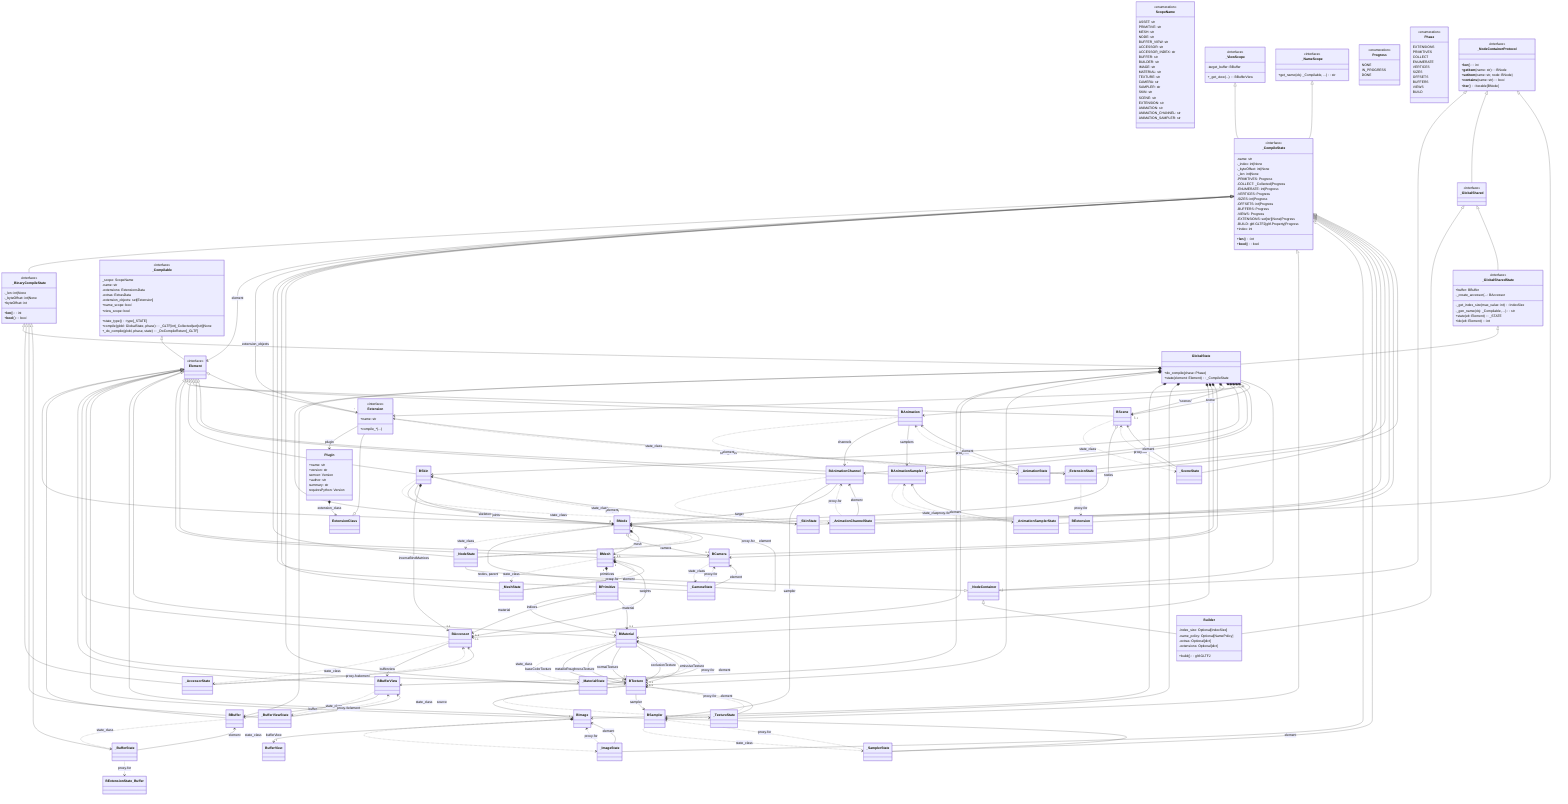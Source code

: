 classDiagram

    class ScopeName {
        <<enumeration>>
        ASSET: str
        PRIMITIVE: str
        MESH: str
        NODE: str
        BUFFER_VIEW: str
        ACCESSOR: str
        ACCESSOR_INDEX: str
        BUFFER: str
        BUILDER: str
        IMAGE: str
        MATERIAL: str
        TEXTURE: str
        CAMERA: str
        SAMPLER: str
        SKIN: str
        SCENE: str
        EXTENSION: str
        ANIMATION: str
        ANIMATION_CHANNEL: str
        ANIMATION_SAMPLER: str
    }

    class _CompileState {
        <<interface>>
        -name: str
        -_index: int|None
        -_byteOffset: int|None
        -_len: int|None
        -PRIMITIVES: Progress
        -COLLECT: _Collected|Progress
        -ENUMERATE: int|Progress
        -VERTICES: Progress
        -SIZES: int|Progress
        -OFFSETS: int|Progress
        -BUFFERS: Progress
        -VIEWS: Progress
        -EXTENSIONS: set[str]|None|Progress
        -BUILD: gltf.GLTF2|gltf.Property|Progress
        +index: int
        +__len__(): int
        +__bool__(): bool
    }

    class _BinaryCompileState {
        <<interface>>
        -_len: int|None
        -_byteOffset: int|None
        +byteOffset: int
        +__len__(): int
        +__bool__(): bool
    }

    class _Compilable {
        <<interface>>
        _scope: ScopeName
        -name: str
        -extensions: ExtensionsData
        -extras: ExtrasData
        -extension_objects: set[Extension]
        +name_scope: bool
        +view_scope: bool
        +state_type(): type[_STATE]
        +compile(globl: GlobalState, phase): _GLTF|int|_Collected|set[str]|None
        +_do_compile(globl, phase, state): _DoCompileReturn[_GLTF]
    }

    class GlobalState {
        +do_compile(phase: Phase)
        +state(element: Element): _CompileState
    }

    class Builder {
        -index_size: Optional[IndexSize]
        -name_policy: Optional[NamePolicy]
        -extras: Optional[dict]
        -extensions: Optional[dict]
        +build(): gltf.GLTF2
    }

    class _ViewScope {
        <<interface>>
        -target_buffer: BBuffer
        +_get_view(...): BBufferView
    }
    class _NameScope {
        <<interface>>
        +get_name(obj: _Compilable, ...): str
    }

    class Progress {
        <<enumeration>>
        NONE
        IN_PROGRESS
        DONE
    }

    class Phase {
        <<enumeration>>
        EXTENSIONS
        PRIMITIVES
        COLLECT
        ENUMERATE
        VERTICES
        SIZES
        OFFSETS
        BUFFERS
        VIEWS
        BUILD
    }

    class _NodeContainerProtocol {
        <<interface>>
        +__len__(): int
        +__getitem__(name: str): BNode
        +__setitem__(name: str, node: BNode)
        +__contains__(name: str): bool
        +__iter__(): Iterable[BNode]
    }

    class _GlobalShared {
        <<interface>>
    }

    class _GlobalSharedState {
        <<interface>>
        +buffer: BBuffer
        -_get_index_size(max_value: int): IndexSize
        -_gen_name(obj: _Compilable, ...): str
        -_create_accessor(...: BAccessor
        +state(elt: Element): _STATE
        +idx(elt: Element): int
    }

    class Element {
        <<interface>>
    }

    class Plugin {
        +name: str
        +version: str
        semver: Version
        +author: str
        summary: str
        requiresPython: Version
    }
    class Extension {
        <<interface>>
        +name: str
        +compile_*(...)
    }
    Extension --> Plugin : plugin
    Plugin *--> ExtensionClass : extension_class
    Extension --|> ExtensionClass

    _NodeContainer <|-- Builder
    _GlobalShared <|-- Builder
    _NodeContainerProtocol <|-- _NodeContainer
    _NodeContainerProtocol <|-- _GlobalShared
    _BinaryCompileState <|-- GlobalState
    _NodeContainer <|-- GlobalState
    _GlobalSharedState <|-- GlobalState
    _CompileState <|-- _BinaryCompileState
    _ViewScope <|-- _CompileState
    _NameScope <|-- _CompileState
    _GlobalShared <|-- _GlobalSharedState

    _Compilable <|-- Element
    Element <|-- BNode
    Element <|-- BBuffer
    Element <|-- BBufferView
    Element <|-- BAccessor
    Element <|-- BTexture
    Element <|-- BImage
    Element <|-- BSampler
    Element <|-- BMaterial
    Element <|-- BMesh
    Element <|-- BCamera
    Element <|-- BScene
    Element <|-- BSkin
    Element <|-- BAnimation
    Element <|-- BAnimationChannel
    Element <|-- BAnimationSampler
    Element <|-- Extension

    BNode ..> _NodeState : state_class
    BBuffer ..> _BufferState : state_class
    BBufferView ..> _BufferViewState : state_class
    BAccessor ..> _AccessorState : state_class
    BTexture ..> _TextureState : state_class
    BImage ..> _ImageState : state_class
    BSampler ..> _SamplerState : state_class
    BMaterial ..> _MaterialState : state_class
    BMesh ..> _MeshState : state_class
    BCamera ..> _CameraState : state_class
    BScene ..> _SceneState : state_class
    BSkin ..> _SkinState : state_class
    BAnimation ..> _AnimationState : state_class
    BAnimationChannel ..> _AnimationChannelState : state_class
    BAnimationSampler ..> _AnimationSamplerState : state_class
    Extension ..> _ExtensionState : state_class

    _NodeState --|> _CompileState
    _NodeState --|> _NodeContainer
    _BufferState --|> _BinaryCompileState
    _BufferViewState --|> _BinaryCompileState
    _AccessorState --|> _BinaryCompileState
    _TextureState --|> _CompileState
    _ImageState --|> _CompileState
    _SamplerState --|> _CompileState
    _MaterialState --|> _CompileState
    _MeshState --|> _CompileState
    _CameraState --|> _CompileState
    _SceneState --|> _CompileState
    _SkinState --|> _CompileState
    _AnimationState --|> _CompileState
    _AnimationChannelState --|> _CompileState
    _AnimationSamplerState --|> _CompileState
    _ExtensionState --|> _CompileState

    _NodeState ..> BNode : proxy-for
    _BufferState ..> BExtensionState_Buffer : proxy-for
    _BufferViewState ..> BBufferView : proxy-for
    _AccessorState ..> BAccessor : proxy-for
    _TextureState ..> BTexture : proxy-for
    _ImageState ..> BImage : proxy-for
    _SamplerState ..> BSampler : proxy-for
    _MaterialState ..> BMaterial : proxy-for
    _MeshState ..> BMesh : proxy-for
    _CameraState ..> BCamera : proxy-for
    _SceneState ..> BScene : proxy-for
    _SkinState ..> BSkin : proxy-for
    _AnimationState ..> BAnimation : proxy-for
    _AnimationChannelState ..> BAnimationChannel : proxy-for
    _AnimationSamplerState ..> BAnimationSampler : proxy-for
    _ExtensionState ..> BExtension : proxy-for

    _NodeState --> BNode : element
    _BufferState --> BBuffer : element
    _BufferViewState --> BBufferView : element
    _AccessorState --> BAccessor : element
    _TextureState --> BTexture : element
    _ImageState --> BImage : element
    _SamplerState --> BSampler : element
    _MaterialState --> BMaterial : element
    _MeshState --> BMesh : element
    _CameraState --> BCamera : element
    _SceneState --> BScene : element
    _SkinState --> BSkin : element
    _AnimationState --> BAnimation : element
    _AnimationChannelState --> BAnimationChannel : element
    _AnimationSamplerState --> BAnimationSampler : element
    _ExtensionState --> Extension : element

    BSkin --> "1" BNode : skeleton
    BSkin --> "*" BNode : joints
    BSkin *--> "0..1" BAccessor : inverseBindMatrices

    BTexture --> BImage : source
    BTexture --> BSampler : sampler

    BMaterial --> "0..1" BTexture : baseColorTexture
    BMaterial --> "0..1" BTexture : metallicRoughnessTexture
    BMaterial --> "0..1" BTexture : normalTexture
    BMaterial --> "0..1" BTexture : occlusionTexture
    BMaterial --> "0..1" BTexture : emissiveTexture

    GlobalState *--> BNode
    GlobalState *--> BBuffer
    GlobalState *--> BBufferView
    GlobalState *--> BAccessor
    GlobalState *--> BTexture
    GlobalState *--> BImage
    GlobalState *--> BSampler
    GlobalState *--> BMaterial
    GlobalState *--> BMesh
    GlobalState *--> BCamera
    GlobalState "1" *--> "*" BScene : "scenes"
    GlobalState *--> BSkin
    GlobalState *--> BAnimation
    GlobalState *--> BAnimationChannel
    GlobalState *--> BAnimationSampler
    GlobalState *--> Extension
    GlobalState "1" --> "0..1" BScene : scene

    _CompileState --> Element : element
    _CompileState --> "*" Extension: extension_objects

    _NodeContainerProtocol <|-- BNode
    BNode "1" -- "*" BNode : nodes, parent
    BScene "*" o--> "*" BNode : nodes

    BNode o--> "0..1" BCamera : camera

    BNode "1" *--> "0..1" BMesh : mesh
    BMesh "1" *--> "0..1" BPrimitive : primitives
    BMesh "1" *--> "0..1" BAccessor : weights

    BPrimitive --> "0..1" BMaterial : material
    BPrimitive o--> "0..1" BAccessor : indices

    BAccessor --> BBufferView : bufferview

    BBufferView --> BBuffer : buffer

    BPrimitive --> "0..1" BMaterial : material

    BImage "1" *--> "1" BufferView : bufferView

    BAnimationChannel --> BSampler : sampler
    BAnimationChannel --> BNode : target

    BAnimation --> "*" BAnimationChannel : channels
    BAnimation --> "*" BAnimationSampler : samplers